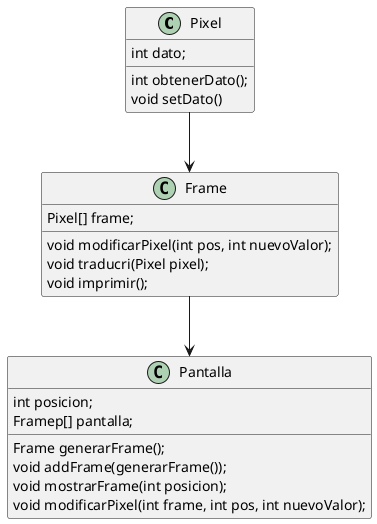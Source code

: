 @startuml

class Pixel{
  int dato;
  int obtenerDato();
  void setDato()
}

class Frame{
  Pixel[] frame;
  void modificarPixel(int pos, int nuevoValor);
  void traducri(Pixel pixel);
  void imprimir();
}

class Pantalla{
  int posicion;
  Framep[] pantalla;
  Frame generarFrame();
  void addFrame(generarFrame());
  void mostrarFrame(int posicion);
  void modificarPixel(int frame, int pos, int nuevoValor);
}

Pixel --> Frame
Frame --> Pantalla
@enduml
